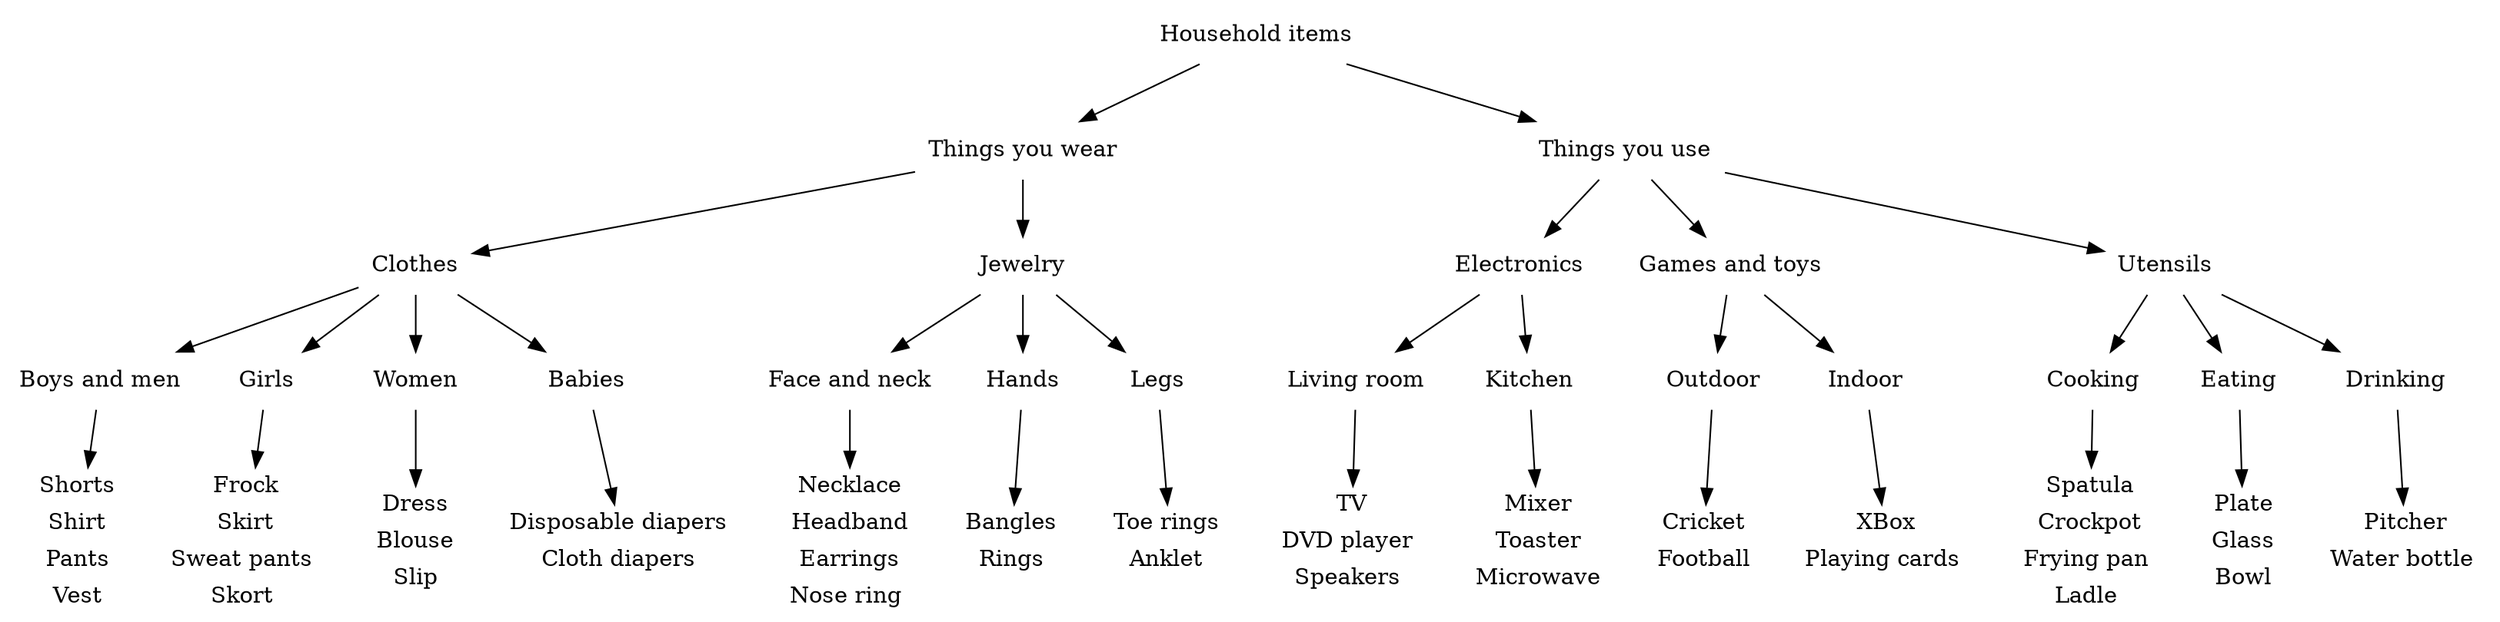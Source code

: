 digraph G {
    items [shape=plaintext, label="Household items"];
    things_you_wear [shape=plaintext, label="Things you wear"];
    things_you_use [shape=plaintext, label="Things you use"];
    /* LEVEL 1 */
    items -> things_you_wear;
    items -> things_you_use;
    /* LEVEL 2*/
    /* definitions */
    clothes [shape=plaintext, label="Clothes"];
    jewelry [shape=plaintext, label="Jewelry"];
    electronics [shape=plaintext, label="Electronics"];
    games_and_toys [shape=plaintext, label="Games and toys"];
    utensils [shape=plaintext, label="Utensils"];
    /* connections */
    things_you_wear -> clothes;
    things_you_wear -> jewelry;
    things_you_use -> electronics;
    things_you_use -> games_and_toys;
    things_you_use -> utensils;
    /* LEVEL 3 */
    boys_and_men [shape=plaintext, label="Boys and men"];
    girls [shape=plaintext, label="Girls"];
    women [shape=plaintext, label="Women"];
    babies [shape=plaintext, label="Babies"];
    face_and_neck [shape=plaintext, label="Face and neck"];
    hands [shape=plaintext, label="Hands"];
    legs [shape=plaintext, label="Legs"];
    living [shape=plaintext, label="Living room"];
    kitchen [shape=plaintext, label="Kitchen"];
    outdoor [shape=plaintext, label="Outdoor"];
    indoor [shape=plaintext, label="Indoor"];
    cooking [shape=plaintext, label="Cooking"];
    eating [shape=plaintext, label="Eating"];
    liquids [shape=plaintext, label="Drinking"];
    /* connections */
    clothes -> boys_and_men;
    clothes -> girls;
    clothes -> women;
    clothes -> babies;
    jewelry -> face_and_neck;
    jewelry -> hands;
    jewelry -> legs;
    electronics -> living;
    electronics -> kitchen;
    games_and_toys -> outdoor;
    games_and_toys -> indoor;
    utensils -> cooking;
    utensils -> eating;
    utensils -> liquids;
    /* LEVEL 4 */
    boys_and_men_items [shape=record, color=white, label="{Shorts | Shirt | Pants | Vest }"];
    boys_and_men -> boys_and_men_items;
    girls_items [shape=record, color=white, label="{Frock | Skirt | Sweat\ pants | Skort }"];
    girls -> girls_items;
    women_items [shape=record, color=white, label="{Dress | Blouse | Slip }"];
    women -> women_items;
    babies_items [shape=record, color=white, label="{Disposable\ diapers | Cloth\ diapers }"];
    babies -> babies_items;
    face_and_neck_items [shape=record, color=white, label="{Necklace | Headband | Earrings | Nose\ ring }"];
    face_and_neck -> face_and_neck_items;
    hands_items [shape=record, color=white, label="{Bangles | Rings }"];
    hands -> hands_items;
    legs_items [shape=record, color=white, label="{Toe\ rings | Anklet }"];
    legs -> legs_items;
    living_items [shape=record, color=white, label="{TV | DVD\ player | Speakers }"];
    living -> living_items;
    kitchen_items [shape=record, color=white, label="{Mixer | Toaster | Microwave }"];
    kitchen -> kitchen_items;
    outdoor_items [shape=record, color=white, label="{Cricket | Football }"];
    outdoor -> outdoor_items;
    indoor_items [shape=record, color=white, label="{XBox | Playing\ cards }"];
    indoor -> indoor_items;
    cooking_items [shape=record, color=white, label="{Spatula | Crockpot | Frying\ pan | Ladle }"];
    cooking -> cooking_items;
    eating_items [shape=record, color=white, label="{Plate | Glass | Bowl }"];
    eating -> eating_items;
    liquids_items [shape=record, color=white, label="{Pitcher | Water\ bottle }"];
    liquids -> liquids_items;
    
}
